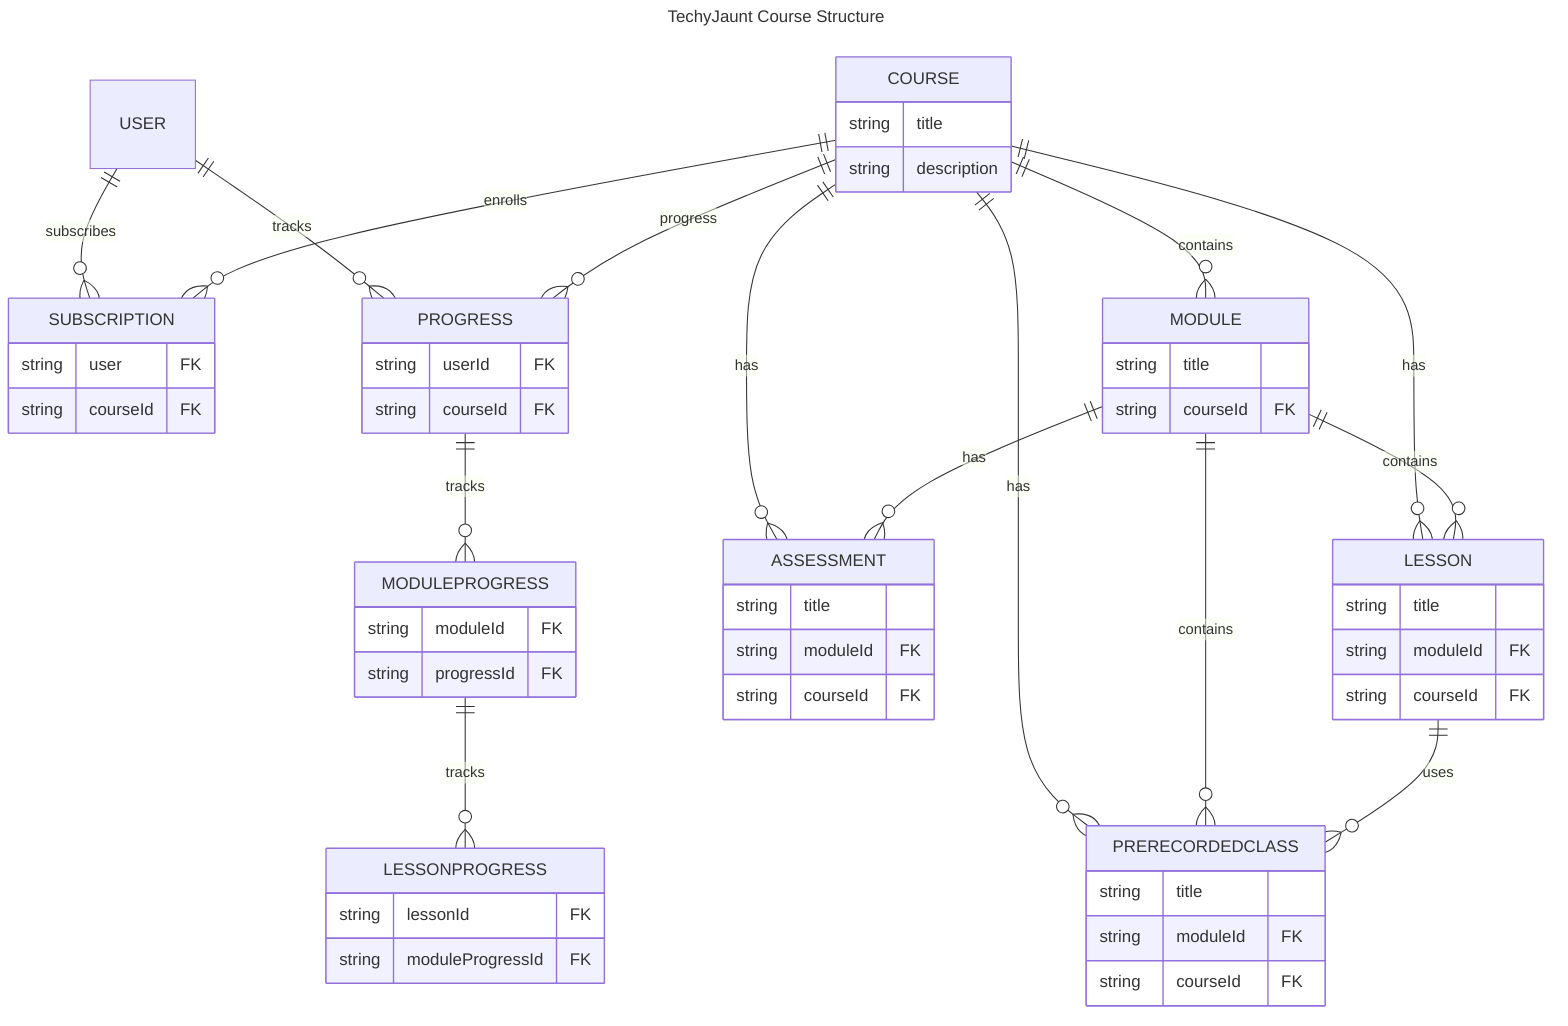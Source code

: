 ---
title: TechyJaunt Course Structure
---
erDiagram
    USER ||--o{ SUBSCRIPTION : subscribes
    USER ||--o{ PROGRESS : tracks
    COURSE ||--o{ MODULE : contains
    COURSE ||--o{ LESSON : has
    COURSE ||--o{ PRERECORDEDCLASS : has
    COURSE ||--o{ ASSESSMENT : has
    COURSE ||--o{ SUBSCRIPTION : enrolls
    COURSE ||--o{ PROGRESS : progress
    MODULE ||--o{ LESSON : contains
    MODULE ||--o{ PRERECORDEDCLASS : contains
    MODULE ||--o{ ASSESSMENT : has
    LESSON ||--o{ PRERECORDEDCLASS : uses
    PROGRESS ||--o{ MODULEPROGRESS : tracks
    MODULEPROGRESS ||--o{ LESSONPROGRESS : tracks
    PROGRESS {
        string userId FK
        string courseId FK
    }
    SUBSCRIPTION {
        string user FK
        string courseId FK
    }
    COURSE {
        string title
        string description
    }
    MODULE {
        string title
        string courseId FK
    }
    LESSON {
        string title
        string moduleId FK
        string courseId FK
    }
    PRERECORDEDCLASS {
        string title
        string moduleId FK
        string courseId FK
    }
    ASSESSMENT {
        string title
        string moduleId FK
        string courseId FK
    }
    MODULEPROGRESS {
        string moduleId FK
        string progressId FK
    }
    LESSONPROGRESS {
        string lessonId FK
        string moduleProgressId FK
    }